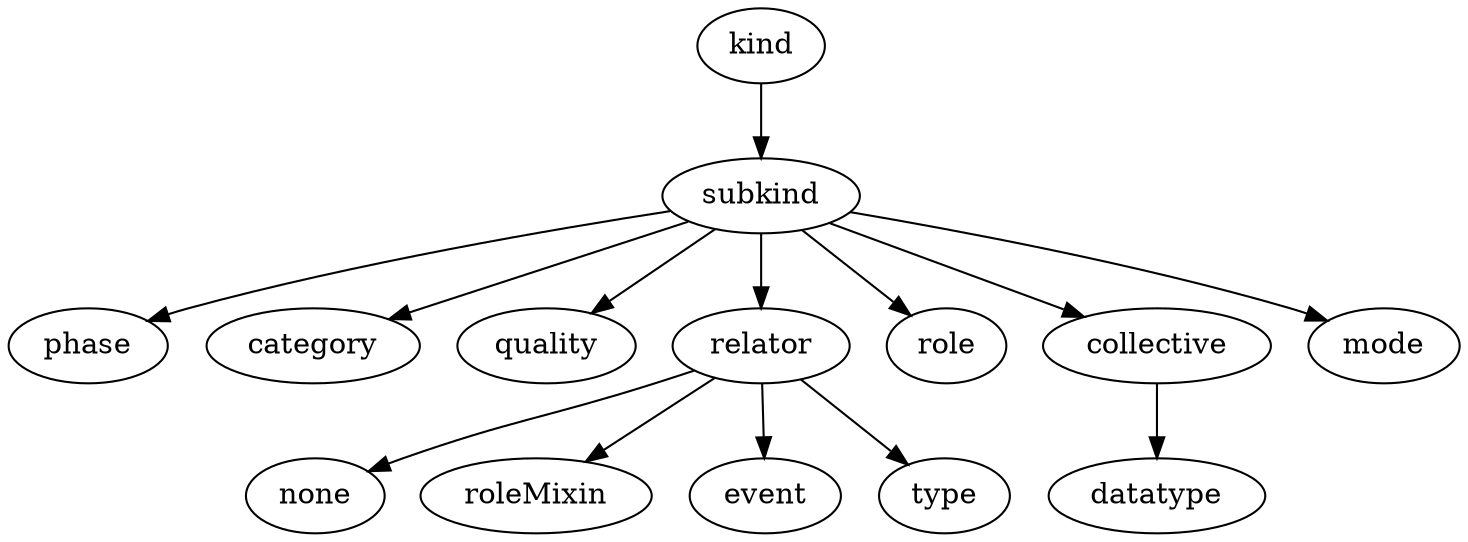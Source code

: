 strict digraph  {
kind;
subkind;
phase;
category;
quality;
relator;
role;
collective;
mode;
none;
roleMixin;
event;
type;
datatype;
kind -> subkind;
subkind -> phase;
subkind -> category;
subkind -> quality;
subkind -> relator;
subkind -> role;
subkind -> collective;
subkind -> mode;
relator -> none;
relator -> roleMixin;
relator -> event;
relator -> type;
collective -> datatype;
}
